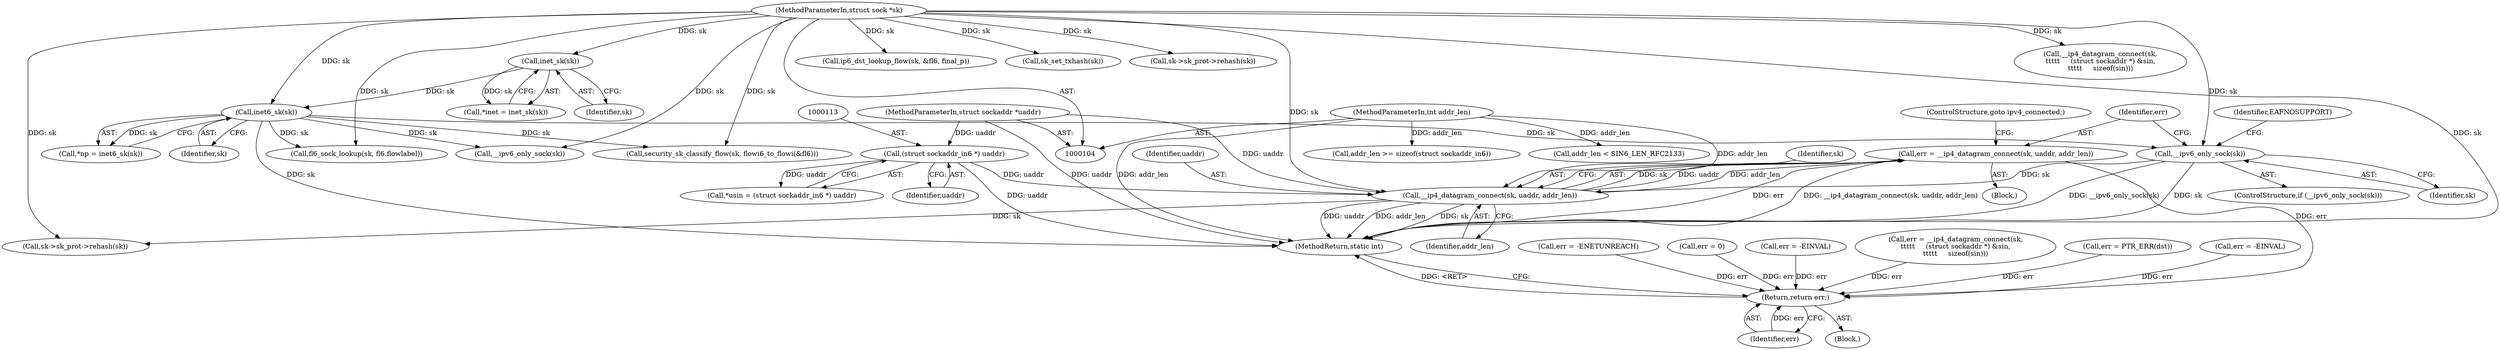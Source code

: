 digraph "0_linux_45f6fad84cc305103b28d73482b344d7f5b76f39_4@API" {
"1000150" [label="(Call,err = __ip4_datagram_connect(sk, uaddr, addr_len))"];
"1000152" [label="(Call,__ip4_datagram_connect(sk, uaddr, addr_len))"];
"1000145" [label="(Call,__ipv6_only_sock(sk))"];
"1000123" [label="(Call,inet6_sk(sk))"];
"1000118" [label="(Call,inet_sk(sk))"];
"1000105" [label="(MethodParameterIn,struct sock *sk)"];
"1000112" [label="(Call,(struct sockaddr_in6 *) uaddr)"];
"1000106" [label="(MethodParameterIn,struct sockaddr *uaddr)"];
"1000107" [label="(MethodParameterIn,int addr_len)"];
"1000595" [label="(Return,return err;)"];
"1000150" [label="(Call,err = __ip4_datagram_connect(sk, uaddr, addr_len))"];
"1000347" [label="(Call,sk->sk_prot->rehash(sk))"];
"1000124" [label="(Identifier,sk)"];
"1000250" [label="(Call,err = -ENETUNREACH)"];
"1000596" [label="(Identifier,err)"];
"1000149" [label="(Identifier,EAFNOSUPPORT)"];
"1000121" [label="(Call,*np = inet6_sk(sk))"];
"1000151" [label="(Identifier,err)"];
"1000153" [label="(Identifier,sk)"];
"1000146" [label="(Identifier,sk)"];
"1000202" [label="(Call,fl6_sock_lookup(sk, fl6.flowlabel))"];
"1000156" [label="(ControlStructure,goto ipv4_connected;)"];
"1000152" [label="(Call,__ip4_datagram_connect(sk, uaddr, addr_len))"];
"1000118" [label="(Call,inet_sk(sk))"];
"1000119" [label="(Identifier,sk)"];
"1000112" [label="(Call,(struct sockaddr_in6 *) uaddr)"];
"1000597" [label="(MethodReturn,static int)"];
"1000356" [label="(Call,addr_len >= sizeof(struct sockaddr_in6))"];
"1000105" [label="(MethodParameterIn,struct sock *sk)"];
"1000595" [label="(Return,return err;)"];
"1000114" [label="(Identifier,uaddr)"];
"1000107" [label="(MethodParameterIn,int addr_len)"];
"1000531" [label="(Call,err = 0)"];
"1000143" [label="(Block,)"];
"1000377" [label="(Call,err = -EINVAL)"];
"1000526" [label="(Call,ip6_dst_lookup_flow(sk, &fl6, final_p))"];
"1000590" [label="(Call,sk_set_txhash(sk))"];
"1000581" [label="(Call,sk->sk_prot->rehash(sk))"];
"1000247" [label="(Call,__ipv6_only_sock(sk))"];
"1000278" [label="(Call,err = __ip4_datagram_connect(sk,\n\t\t\t\t\t     (struct sockaddr *) &sin,\n\t\t\t\t\t     sizeof(sin)))"];
"1000106" [label="(MethodParameterIn,struct sockaddr *uaddr)"];
"1000123" [label="(Call,inet6_sk(sk))"];
"1000155" [label="(Identifier,addr_len)"];
"1000116" [label="(Call,*inet = inet_sk(sk))"];
"1000158" [label="(Call,addr_len < SIN6_LEN_RFC2133)"];
"1000501" [label="(Call,security_sk_classify_flow(sk, flowi6_to_flowi(&fl6)))"];
"1000538" [label="(Call,err = PTR_ERR(dst))"];
"1000145" [label="(Call,__ipv6_only_sock(sk))"];
"1000154" [label="(Identifier,uaddr)"];
"1000108" [label="(Block,)"];
"1000280" [label="(Call,__ip4_datagram_connect(sk,\n\t\t\t\t\t     (struct sockaddr *) &sin,\n\t\t\t\t\t     sizeof(sin)))"];
"1000144" [label="(ControlStructure,if (__ipv6_only_sock(sk)))"];
"1000411" [label="(Call,err = -EINVAL)"];
"1000110" [label="(Call,*usin = (struct sockaddr_in6 *) uaddr)"];
"1000150" -> "1000143"  [label="AST: "];
"1000150" -> "1000152"  [label="CFG: "];
"1000151" -> "1000150"  [label="AST: "];
"1000152" -> "1000150"  [label="AST: "];
"1000156" -> "1000150"  [label="CFG: "];
"1000150" -> "1000597"  [label="DDG: err"];
"1000150" -> "1000597"  [label="DDG: __ip4_datagram_connect(sk, uaddr, addr_len)"];
"1000152" -> "1000150"  [label="DDG: sk"];
"1000152" -> "1000150"  [label="DDG: uaddr"];
"1000152" -> "1000150"  [label="DDG: addr_len"];
"1000150" -> "1000595"  [label="DDG: err"];
"1000152" -> "1000155"  [label="CFG: "];
"1000153" -> "1000152"  [label="AST: "];
"1000154" -> "1000152"  [label="AST: "];
"1000155" -> "1000152"  [label="AST: "];
"1000152" -> "1000597"  [label="DDG: addr_len"];
"1000152" -> "1000597"  [label="DDG: sk"];
"1000152" -> "1000597"  [label="DDG: uaddr"];
"1000145" -> "1000152"  [label="DDG: sk"];
"1000105" -> "1000152"  [label="DDG: sk"];
"1000112" -> "1000152"  [label="DDG: uaddr"];
"1000106" -> "1000152"  [label="DDG: uaddr"];
"1000107" -> "1000152"  [label="DDG: addr_len"];
"1000152" -> "1000347"  [label="DDG: sk"];
"1000145" -> "1000144"  [label="AST: "];
"1000145" -> "1000146"  [label="CFG: "];
"1000146" -> "1000145"  [label="AST: "];
"1000149" -> "1000145"  [label="CFG: "];
"1000151" -> "1000145"  [label="CFG: "];
"1000145" -> "1000597"  [label="DDG: __ipv6_only_sock(sk)"];
"1000145" -> "1000597"  [label="DDG: sk"];
"1000123" -> "1000145"  [label="DDG: sk"];
"1000105" -> "1000145"  [label="DDG: sk"];
"1000123" -> "1000121"  [label="AST: "];
"1000123" -> "1000124"  [label="CFG: "];
"1000124" -> "1000123"  [label="AST: "];
"1000121" -> "1000123"  [label="CFG: "];
"1000123" -> "1000597"  [label="DDG: sk"];
"1000123" -> "1000121"  [label="DDG: sk"];
"1000118" -> "1000123"  [label="DDG: sk"];
"1000105" -> "1000123"  [label="DDG: sk"];
"1000123" -> "1000202"  [label="DDG: sk"];
"1000123" -> "1000247"  [label="DDG: sk"];
"1000123" -> "1000501"  [label="DDG: sk"];
"1000118" -> "1000116"  [label="AST: "];
"1000118" -> "1000119"  [label="CFG: "];
"1000119" -> "1000118"  [label="AST: "];
"1000116" -> "1000118"  [label="CFG: "];
"1000118" -> "1000116"  [label="DDG: sk"];
"1000105" -> "1000118"  [label="DDG: sk"];
"1000105" -> "1000104"  [label="AST: "];
"1000105" -> "1000597"  [label="DDG: sk"];
"1000105" -> "1000202"  [label="DDG: sk"];
"1000105" -> "1000247"  [label="DDG: sk"];
"1000105" -> "1000280"  [label="DDG: sk"];
"1000105" -> "1000347"  [label="DDG: sk"];
"1000105" -> "1000501"  [label="DDG: sk"];
"1000105" -> "1000526"  [label="DDG: sk"];
"1000105" -> "1000581"  [label="DDG: sk"];
"1000105" -> "1000590"  [label="DDG: sk"];
"1000112" -> "1000110"  [label="AST: "];
"1000112" -> "1000114"  [label="CFG: "];
"1000113" -> "1000112"  [label="AST: "];
"1000114" -> "1000112"  [label="AST: "];
"1000110" -> "1000112"  [label="CFG: "];
"1000112" -> "1000597"  [label="DDG: uaddr"];
"1000112" -> "1000110"  [label="DDG: uaddr"];
"1000106" -> "1000112"  [label="DDG: uaddr"];
"1000106" -> "1000104"  [label="AST: "];
"1000106" -> "1000597"  [label="DDG: uaddr"];
"1000107" -> "1000104"  [label="AST: "];
"1000107" -> "1000597"  [label="DDG: addr_len"];
"1000107" -> "1000158"  [label="DDG: addr_len"];
"1000107" -> "1000356"  [label="DDG: addr_len"];
"1000595" -> "1000108"  [label="AST: "];
"1000595" -> "1000596"  [label="CFG: "];
"1000596" -> "1000595"  [label="AST: "];
"1000597" -> "1000595"  [label="CFG: "];
"1000595" -> "1000597"  [label="DDG: <RET>"];
"1000596" -> "1000595"  [label="DDG: err"];
"1000250" -> "1000595"  [label="DDG: err"];
"1000411" -> "1000595"  [label="DDG: err"];
"1000377" -> "1000595"  [label="DDG: err"];
"1000538" -> "1000595"  [label="DDG: err"];
"1000531" -> "1000595"  [label="DDG: err"];
"1000278" -> "1000595"  [label="DDG: err"];
}
